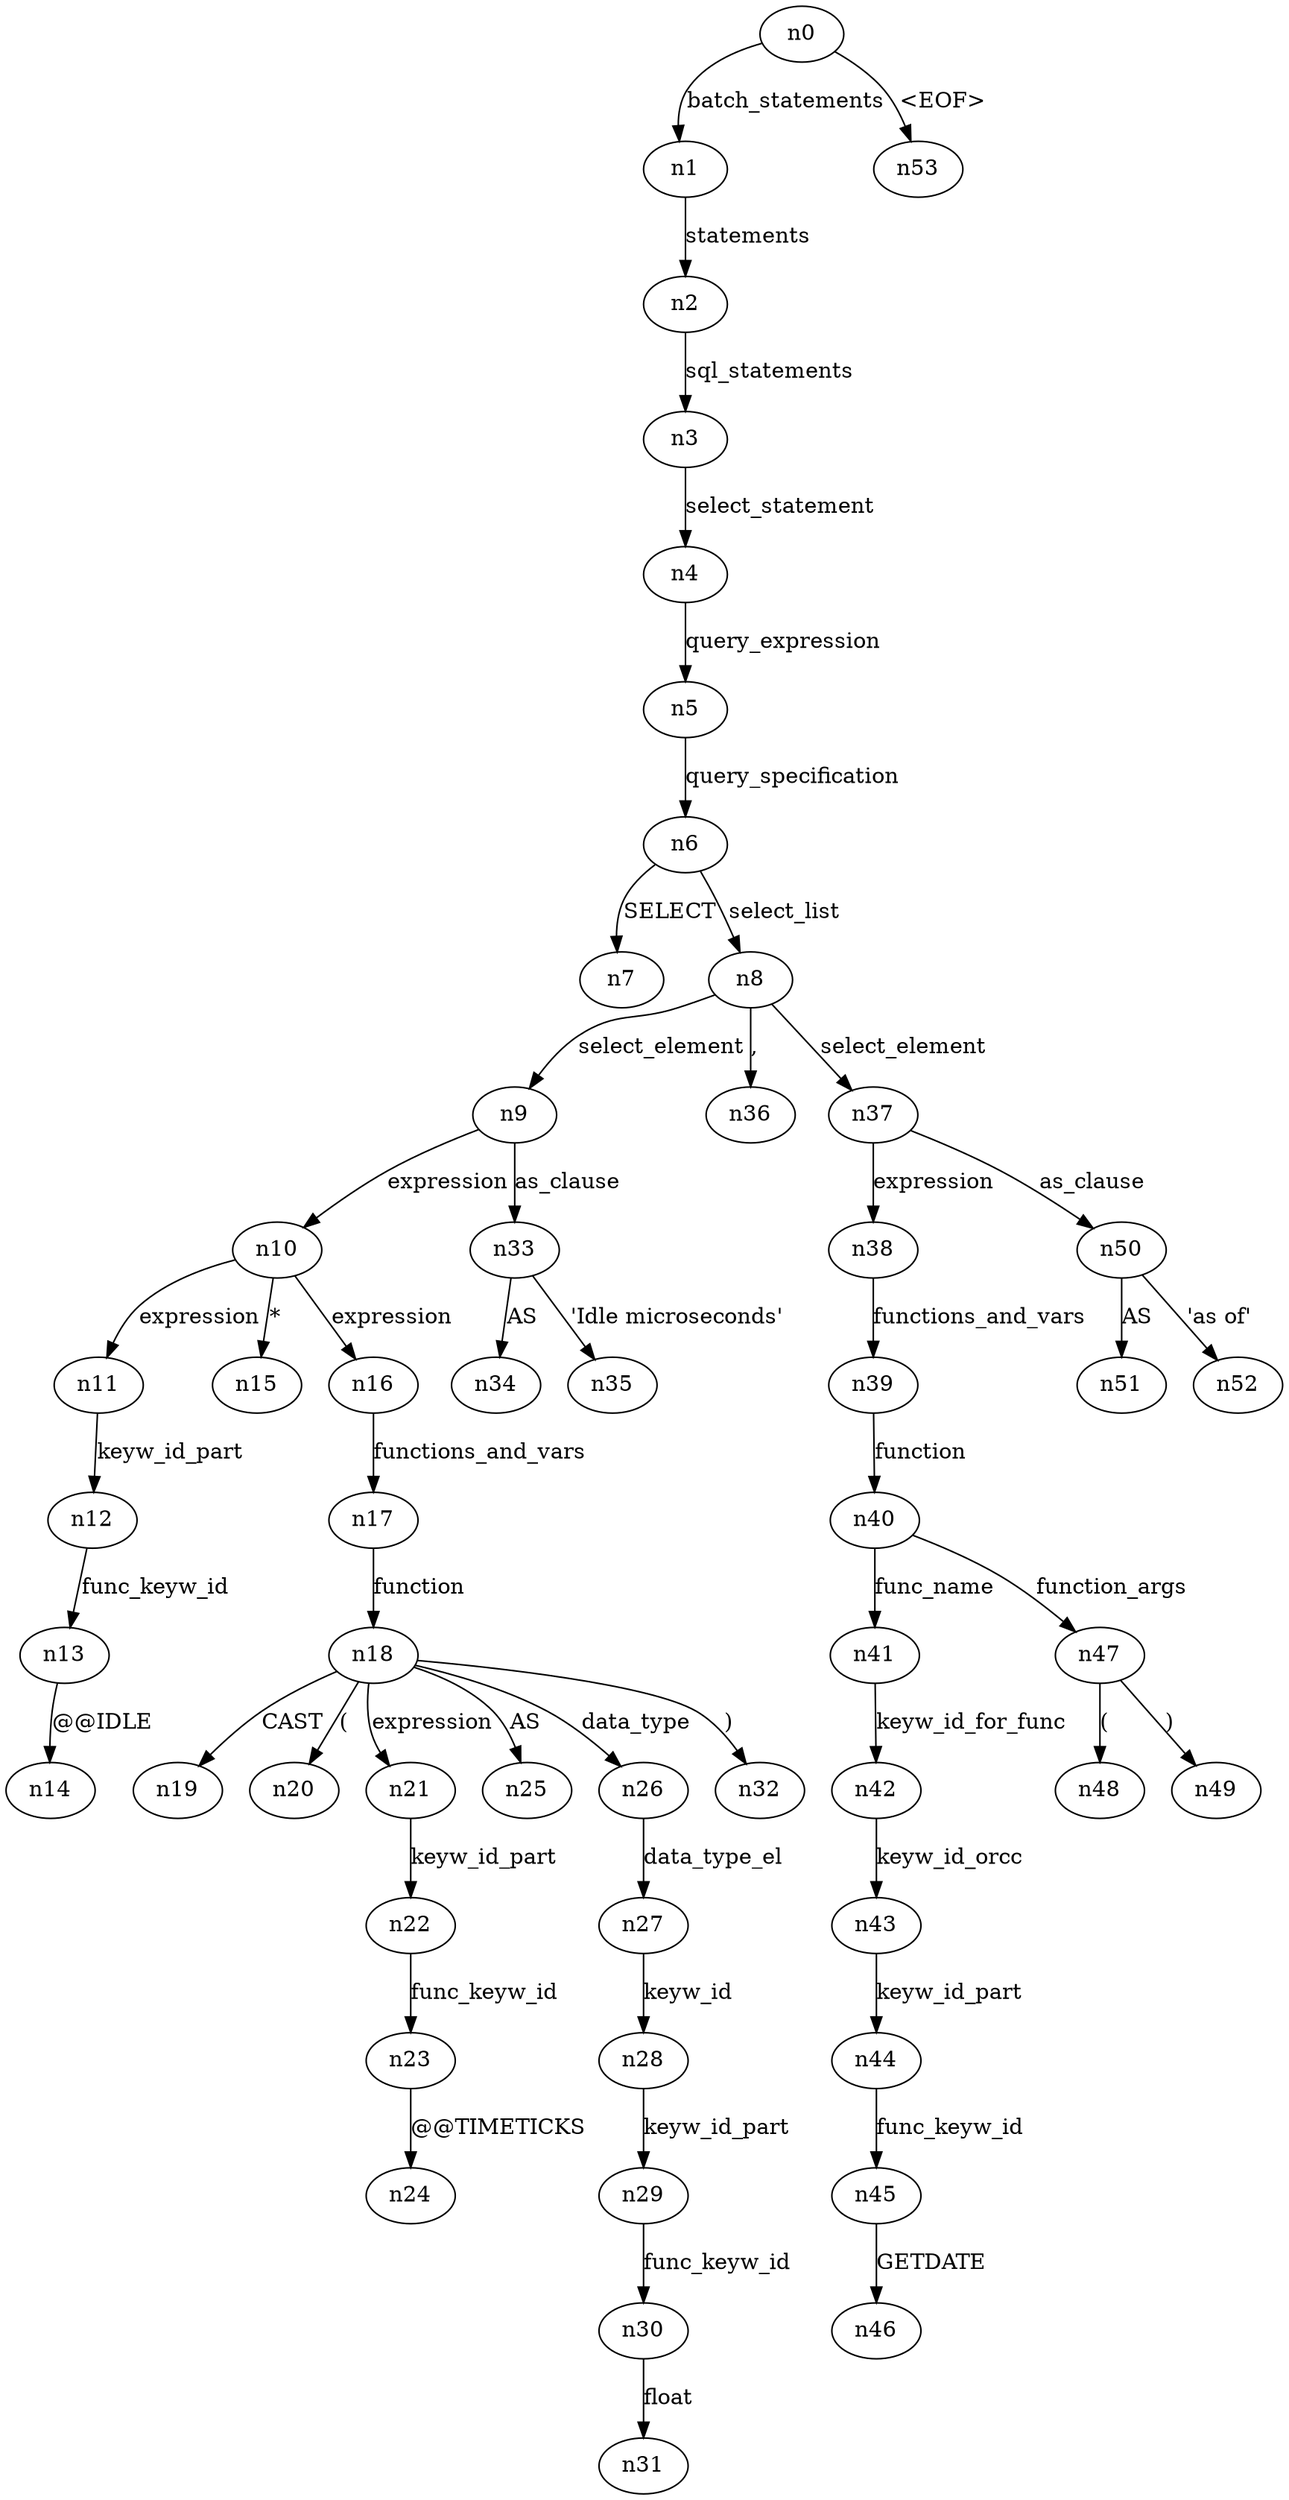 digraph ParseTree {
  n0 -> n1 [label="batch_statements"];
  n1 -> n2 [label="statements"];
  n2 -> n3 [label="sql_statements"];
  n3 -> n4 [label="select_statement"];
  n4 -> n5 [label="query_expression"];
  n5 -> n6 [label="query_specification"];
  n6 -> n7 [label="SELECT"];
  n6 -> n8 [label="select_list"];
  n8 -> n9 [label="select_element"];
  n9 -> n10 [label="expression"];
  n10 -> n11 [label="expression"];
  n11 -> n12 [label="keyw_id_part"];
  n12 -> n13 [label="func_keyw_id"];
  n13 -> n14 [label="@@IDLE"];
  n10 -> n15 [label="*"];
  n10 -> n16 [label="expression"];
  n16 -> n17 [label="functions_and_vars"];
  n17 -> n18 [label="function"];
  n18 -> n19 [label="CAST"];
  n18 -> n20 [label="("];
  n18 -> n21 [label="expression"];
  n21 -> n22 [label="keyw_id_part"];
  n22 -> n23 [label="func_keyw_id"];
  n23 -> n24 [label="@@TIMETICKS"];
  n18 -> n25 [label="AS"];
  n18 -> n26 [label="data_type"];
  n26 -> n27 [label="data_type_el"];
  n27 -> n28 [label="keyw_id"];
  n28 -> n29 [label="keyw_id_part"];
  n29 -> n30 [label="func_keyw_id"];
  n30 -> n31 [label="float"];
  n18 -> n32 [label=")"];
  n9 -> n33 [label="as_clause"];
  n33 -> n34 [label="AS"];
  n33 -> n35 [label="'Idle microseconds'"];
  n8 -> n36 [label=","];
  n8 -> n37 [label="select_element"];
  n37 -> n38 [label="expression"];
  n38 -> n39 [label="functions_and_vars"];
  n39 -> n40 [label="function"];
  n40 -> n41 [label="func_name"];
  n41 -> n42 [label="keyw_id_for_func"];
  n42 -> n43 [label="keyw_id_orcc"];
  n43 -> n44 [label="keyw_id_part"];
  n44 -> n45 [label="func_keyw_id"];
  n45 -> n46 [label="GETDATE"];
  n40 -> n47 [label="function_args"];
  n47 -> n48 [label="("];
  n47 -> n49 [label=")"];
  n37 -> n50 [label="as_clause"];
  n50 -> n51 [label="AS"];
  n50 -> n52 [label="'as of'"];
  n0 -> n53 [label="<EOF>"];
}